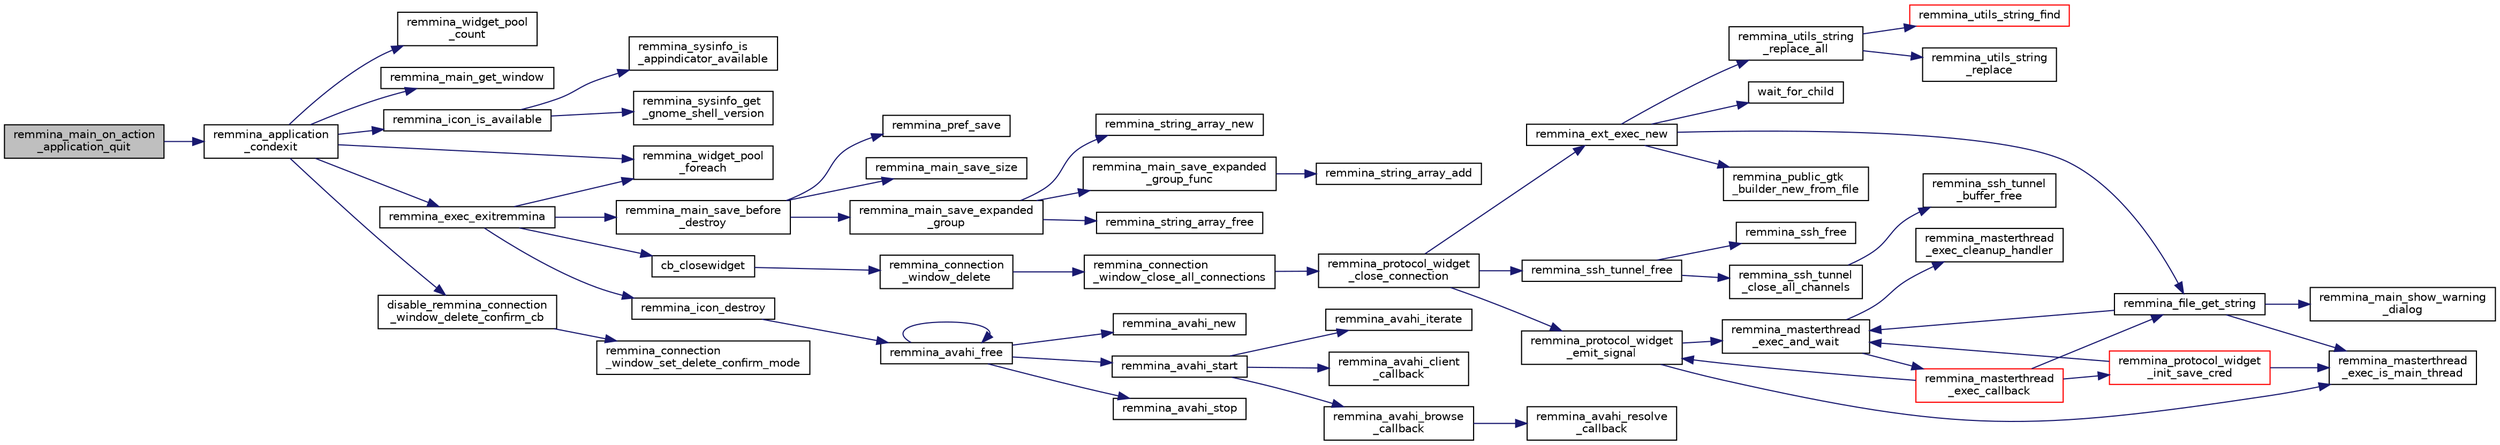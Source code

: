 digraph "remmina_main_on_action_application_quit"
{
  edge [fontname="Helvetica",fontsize="10",labelfontname="Helvetica",labelfontsize="10"];
  node [fontname="Helvetica",fontsize="10",shape=record];
  rankdir="LR";
  Node3509 [label="remmina_main_on_action\l_application_quit",height=0.2,width=0.4,color="black", fillcolor="grey75", style="filled", fontcolor="black"];
  Node3509 -> Node3510 [color="midnightblue",fontsize="10",style="solid",fontname="Helvetica"];
  Node3510 [label="remmina_application\l_condexit",height=0.2,width=0.4,color="black", fillcolor="white", style="filled",URL="$remmina__exec_8c.html#aaa67e07e2426828d7e7b9b30d2038d31"];
  Node3510 -> Node3511 [color="midnightblue",fontsize="10",style="solid",fontname="Helvetica"];
  Node3511 [label="remmina_widget_pool\l_count",height=0.2,width=0.4,color="black", fillcolor="white", style="filled",URL="$remmina__widget__pool_8c.html#a9cbb5b8d01a6d44ba7b46434467c02f8"];
  Node3510 -> Node3512 [color="midnightblue",fontsize="10",style="solid",fontname="Helvetica"];
  Node3512 [label="remmina_main_get_window",height=0.2,width=0.4,color="black", fillcolor="white", style="filled",URL="$remmina__main_8c.html#a7740488de65c0e642895cc9dfba07b6e"];
  Node3510 -> Node3513 [color="midnightblue",fontsize="10",style="solid",fontname="Helvetica"];
  Node3513 [label="remmina_icon_is_available",height=0.2,width=0.4,color="black", fillcolor="white", style="filled",URL="$remmina__icon_8c.html#a42f087b679b43b8a1d36cd9e9781a8b6",tooltip="Determine whenever the Remmina icon is available. "];
  Node3513 -> Node3514 [color="midnightblue",fontsize="10",style="solid",fontname="Helvetica"];
  Node3514 [label="remmina_sysinfo_get\l_gnome_shell_version",height=0.2,width=0.4,color="black", fillcolor="white", style="filled",URL="$remmina__sysinfo_8c.html#a79fd36823613c320001f0cdd2a97490f",tooltip="Query DBUS to get gnome shell version. "];
  Node3513 -> Node3515 [color="midnightblue",fontsize="10",style="solid",fontname="Helvetica"];
  Node3515 [label="remmina_sysinfo_is\l_appindicator_available",height=0.2,width=0.4,color="black", fillcolor="white", style="filled",URL="$remmina__sysinfo_8c.html#ae6ecf91edb905f3b2b39e33e05325590"];
  Node3510 -> Node3516 [color="midnightblue",fontsize="10",style="solid",fontname="Helvetica"];
  Node3516 [label="remmina_exec_exitremmina",height=0.2,width=0.4,color="black", fillcolor="white", style="filled",URL="$remmina__exec_8c.html#a206abe0e916081b29c5faa52330e2271"];
  Node3516 -> Node3517 [color="midnightblue",fontsize="10",style="solid",fontname="Helvetica"];
  Node3517 [label="remmina_main_save_before\l_destroy",height=0.2,width=0.4,color="black", fillcolor="white", style="filled",URL="$remmina__main_8c.html#a009f32092bd1d8dcd8e783d25416f3df"];
  Node3517 -> Node3518 [color="midnightblue",fontsize="10",style="solid",fontname="Helvetica"];
  Node3518 [label="remmina_main_save_size",height=0.2,width=0.4,color="black", fillcolor="white", style="filled",URL="$remmina__main_8c.html#ac448c53d7a2066763d2b747d269f60ee"];
  Node3517 -> Node3519 [color="midnightblue",fontsize="10",style="solid",fontname="Helvetica"];
  Node3519 [label="remmina_main_save_expanded\l_group",height=0.2,width=0.4,color="black", fillcolor="white", style="filled",URL="$remmina__main_8c.html#ad8744dc59ba8072ffdf557b6c94e9f40"];
  Node3519 -> Node3520 [color="midnightblue",fontsize="10",style="solid",fontname="Helvetica"];
  Node3520 [label="remmina_string_array_free",height=0.2,width=0.4,color="black", fillcolor="white", style="filled",URL="$remmina__string__array_8c.html#a8ab78913d299df665a408a8a5ec51bbe"];
  Node3519 -> Node3521 [color="midnightblue",fontsize="10",style="solid",fontname="Helvetica"];
  Node3521 [label="remmina_string_array_new",height=0.2,width=0.4,color="black", fillcolor="white", style="filled",URL="$remmina__string__array_8c.html#aff90e964c6541b1af02adf7ea39e6e02"];
  Node3519 -> Node3522 [color="midnightblue",fontsize="10",style="solid",fontname="Helvetica"];
  Node3522 [label="remmina_main_save_expanded\l_group_func",height=0.2,width=0.4,color="black", fillcolor="white", style="filled",URL="$remmina__main_8c.html#a51880fc109db6457a5d0fc543c2deaf2"];
  Node3522 -> Node3523 [color="midnightblue",fontsize="10",style="solid",fontname="Helvetica"];
  Node3523 [label="remmina_string_array_add",height=0.2,width=0.4,color="black", fillcolor="white", style="filled",URL="$remmina__string__array_8c.html#a2aaacca7db4b86f836486cfb559398f0"];
  Node3517 -> Node3524 [color="midnightblue",fontsize="10",style="solid",fontname="Helvetica"];
  Node3524 [label="remmina_pref_save",height=0.2,width=0.4,color="black", fillcolor="white", style="filled",URL="$remmina__pref_8c.html#a1c614a5e7dc3cd415be6e0a926e26983"];
  Node3516 -> Node3525 [color="midnightblue",fontsize="10",style="solid",fontname="Helvetica"];
  Node3525 [label="remmina_widget_pool\l_foreach",height=0.2,width=0.4,color="black", fillcolor="white", style="filled",URL="$remmina__widget__pool_8c.html#a53fad3994b2550300cfd4fd8bb2a2b5b"];
  Node3516 -> Node3526 [color="midnightblue",fontsize="10",style="solid",fontname="Helvetica"];
  Node3526 [label="cb_closewidget",height=0.2,width=0.4,color="black", fillcolor="white", style="filled",URL="$remmina__exec_8c.html#a0ffd51ed283da4640c920e75e89e694a"];
  Node3526 -> Node3527 [color="midnightblue",fontsize="10",style="solid",fontname="Helvetica"];
  Node3527 [label="remmina_connection\l_window_delete",height=0.2,width=0.4,color="black", fillcolor="white", style="filled",URL="$remmina__connection__window_8c.html#a47242e757b22622e8653643de24fdad9"];
  Node3527 -> Node3528 [color="midnightblue",fontsize="10",style="solid",fontname="Helvetica"];
  Node3528 [label="remmina_connection\l_window_close_all_connections",height=0.2,width=0.4,color="black", fillcolor="white", style="filled",URL="$remmina__connection__window_8c.html#aa684847595283db326fd636735eed231"];
  Node3528 -> Node3529 [color="midnightblue",fontsize="10",style="solid",fontname="Helvetica"];
  Node3529 [label="remmina_protocol_widget\l_close_connection",height=0.2,width=0.4,color="black", fillcolor="white", style="filled",URL="$remmina__protocol__widget_8c.html#a326a430fe4d298e3564d9fd5b7945a82"];
  Node3529 -> Node3530 [color="midnightblue",fontsize="10",style="solid",fontname="Helvetica"];
  Node3530 [label="remmina_protocol_widget\l_emit_signal",height=0.2,width=0.4,color="black", fillcolor="white", style="filled",URL="$remmina__protocol__widget_8c.html#ac3e5a7f14aef4adb2e57d35e9c180b3b"];
  Node3530 -> Node3531 [color="midnightblue",fontsize="10",style="solid",fontname="Helvetica"];
  Node3531 [label="remmina_masterthread\l_exec_is_main_thread",height=0.2,width=0.4,color="black", fillcolor="white", style="filled",URL="$remmina__masterthread__exec_8c.html#a3a52e863a3a3da6da6bb5d36c13b7ff4"];
  Node3530 -> Node3532 [color="midnightblue",fontsize="10",style="solid",fontname="Helvetica"];
  Node3532 [label="remmina_masterthread\l_exec_and_wait",height=0.2,width=0.4,color="black", fillcolor="white", style="filled",URL="$remmina__masterthread__exec_8c.html#a14628c2470cac50e87916a70ea05c97d"];
  Node3532 -> Node3533 [color="midnightblue",fontsize="10",style="solid",fontname="Helvetica"];
  Node3533 [label="remmina_masterthread\l_exec_cleanup_handler",height=0.2,width=0.4,color="black", fillcolor="white", style="filled",URL="$remmina__masterthread__exec_8c.html#a94985f15fd0d27c037824ee90b0ecd3c"];
  Node3532 -> Node3534 [color="midnightblue",fontsize="10",style="solid",fontname="Helvetica"];
  Node3534 [label="remmina_masterthread\l_exec_callback",height=0.2,width=0.4,color="red", fillcolor="white", style="filled",URL="$remmina__masterthread__exec_8c.html#ae5c4d736f1856249c255430e010a179f"];
  Node3534 -> Node3535 [color="midnightblue",fontsize="10",style="solid",fontname="Helvetica"];
  Node3535 [label="remmina_protocol_widget\l_init_save_cred",height=0.2,width=0.4,color="red", fillcolor="white", style="filled",URL="$remmina__protocol__widget_8c.html#a7ac09ee83afa8a1a60cadf56b0ec83a6"];
  Node3535 -> Node3531 [color="midnightblue",fontsize="10",style="solid",fontname="Helvetica"];
  Node3535 -> Node3532 [color="midnightblue",fontsize="10",style="solid",fontname="Helvetica"];
  Node3534 -> Node3558 [color="midnightblue",fontsize="10",style="solid",fontname="Helvetica"];
  Node3558 [label="remmina_file_get_string",height=0.2,width=0.4,color="black", fillcolor="white", style="filled",URL="$remmina__file_8c.html#a8eb1b213d9d08c6ad13683ce05f4355e"];
  Node3558 -> Node3531 [color="midnightblue",fontsize="10",style="solid",fontname="Helvetica"];
  Node3558 -> Node3532 [color="midnightblue",fontsize="10",style="solid",fontname="Helvetica"];
  Node3558 -> Node3538 [color="midnightblue",fontsize="10",style="solid",fontname="Helvetica"];
  Node3538 [label="remmina_main_show_warning\l_dialog",height=0.2,width=0.4,color="black", fillcolor="white", style="filled",URL="$remmina__main_8c.html#ad99b9c0bf2fa8c166a8b4a09e06ffdf7"];
  Node3534 -> Node3530 [color="midnightblue",fontsize="10",style="solid",fontname="Helvetica"];
  Node3529 -> Node3594 [color="midnightblue",fontsize="10",style="solid",fontname="Helvetica"];
  Node3594 [label="remmina_ssh_tunnel_free",height=0.2,width=0.4,color="black", fillcolor="white", style="filled",URL="$remmina__ssh_8c.html#a223f8dd7a678bcec2ece40a2d8f7ea06"];
  Node3594 -> Node3595 [color="midnightblue",fontsize="10",style="solid",fontname="Helvetica"];
  Node3595 [label="remmina_ssh_tunnel\l_close_all_channels",height=0.2,width=0.4,color="black", fillcolor="white", style="filled",URL="$remmina__ssh_8c.html#a0a0aff99448b4eec63bf11d7a4bb9ab7"];
  Node3595 -> Node3596 [color="midnightblue",fontsize="10",style="solid",fontname="Helvetica"];
  Node3596 [label="remmina_ssh_tunnel\l_buffer_free",height=0.2,width=0.4,color="black", fillcolor="white", style="filled",URL="$remmina__ssh_8c.html#a2dc66f410992afe4c2b9ad5bda770d6c"];
  Node3594 -> Node3597 [color="midnightblue",fontsize="10",style="solid",fontname="Helvetica"];
  Node3597 [label="remmina_ssh_free",height=0.2,width=0.4,color="black", fillcolor="white", style="filled",URL="$remmina__ssh_8c.html#acdb9f57d2f9b47913715a8d8a0ea0c02"];
  Node3529 -> Node3598 [color="midnightblue",fontsize="10",style="solid",fontname="Helvetica"];
  Node3598 [label="remmina_ext_exec_new",height=0.2,width=0.4,color="black", fillcolor="white", style="filled",URL="$remmina__ext__exec_8c.html#a7c81795162a70d06294fdf935ea210d7"];
  Node3598 -> Node3558 [color="midnightblue",fontsize="10",style="solid",fontname="Helvetica"];
  Node3598 -> Node3599 [color="midnightblue",fontsize="10",style="solid",fontname="Helvetica"];
  Node3599 [label="remmina_utils_string\l_replace_all",height=0.2,width=0.4,color="black", fillcolor="white", style="filled",URL="$remmina__utils_8c.html#ac804e6111e538ee2fa425b8b6fd1fb66",tooltip="Replaces all occurrences of needle in haystack with replace. "];
  Node3599 -> Node3600 [color="midnightblue",fontsize="10",style="solid",fontname="Helvetica"];
  Node3600 [label="remmina_utils_string_find",height=0.2,width=0.4,color="red", fillcolor="white", style="filled",URL="$remmina__utils_8c.html#a75eb5f79df692dfe4db221d03a5fa355"];
  Node3599 -> Node3602 [color="midnightblue",fontsize="10",style="solid",fontname="Helvetica"];
  Node3602 [label="remmina_utils_string\l_replace",height=0.2,width=0.4,color="black", fillcolor="white", style="filled",URL="$remmina__utils_8c.html#aa6859a61aa28f46591750c9afdef66f4"];
  Node3598 -> Node3603 [color="midnightblue",fontsize="10",style="solid",fontname="Helvetica"];
  Node3603 [label="remmina_public_gtk\l_builder_new_from_file",height=0.2,width=0.4,color="black", fillcolor="white", style="filled",URL="$remmina__public_8c.html#a3031598a6e4f67d1519d8e5afba7da41"];
  Node3598 -> Node3604 [color="midnightblue",fontsize="10",style="solid",fontname="Helvetica"];
  Node3604 [label="wait_for_child",height=0.2,width=0.4,color="black", fillcolor="white", style="filled",URL="$remmina__ext__exec_8c.html#aa063217311c67408819a2c1b86ff92dd"];
  Node3516 -> Node3605 [color="midnightblue",fontsize="10",style="solid",fontname="Helvetica"];
  Node3605 [label="remmina_icon_destroy",height=0.2,width=0.4,color="black", fillcolor="white", style="filled",URL="$remmina__icon_8c.html#a25b1d13f76ddf6a51836d780eda5fab1"];
  Node3605 -> Node3606 [color="midnightblue",fontsize="10",style="solid",fontname="Helvetica"];
  Node3606 [label="remmina_avahi_free",height=0.2,width=0.4,color="black", fillcolor="white", style="filled",URL="$remmina__avahi_8c.html#a2710b09d09507f1c91ba8a2bd01b0436"];
  Node3606 -> Node3607 [color="midnightblue",fontsize="10",style="solid",fontname="Helvetica"];
  Node3607 [label="remmina_avahi_stop",height=0.2,width=0.4,color="black", fillcolor="white", style="filled",URL="$remmina__avahi_8c.html#a74b9962d6ef442e9c0a84293e2eaed30"];
  Node3606 -> Node3608 [color="midnightblue",fontsize="10",style="solid",fontname="Helvetica"];
  Node3608 [label="remmina_avahi_new",height=0.2,width=0.4,color="black", fillcolor="white", style="filled",URL="$remmina__avahi_8c.html#a43319a5eff255c9b41dc8848cea6185f"];
  Node3606 -> Node3609 [color="midnightblue",fontsize="10",style="solid",fontname="Helvetica"];
  Node3609 [label="remmina_avahi_start",height=0.2,width=0.4,color="black", fillcolor="white", style="filled",URL="$remmina__avahi_8c.html#a1ec851b22607dd1171ecdd5cca735b71"];
  Node3609 -> Node3610 [color="midnightblue",fontsize="10",style="solid",fontname="Helvetica"];
  Node3610 [label="remmina_avahi_client\l_callback",height=0.2,width=0.4,color="black", fillcolor="white", style="filled",URL="$remmina__avahi_8c.html#a06890e127f3d58d93e6ba31051c816d7"];
  Node3609 -> Node3611 [color="midnightblue",fontsize="10",style="solid",fontname="Helvetica"];
  Node3611 [label="remmina_avahi_browse\l_callback",height=0.2,width=0.4,color="black", fillcolor="white", style="filled",URL="$remmina__avahi_8c.html#a1275ffa50fdda727520512496ef6f80d"];
  Node3611 -> Node3612 [color="midnightblue",fontsize="10",style="solid",fontname="Helvetica"];
  Node3612 [label="remmina_avahi_resolve\l_callback",height=0.2,width=0.4,color="black", fillcolor="white", style="filled",URL="$remmina__avahi_8c.html#afc3091cc602d3fa0670405c6c17125de"];
  Node3609 -> Node3613 [color="midnightblue",fontsize="10",style="solid",fontname="Helvetica"];
  Node3613 [label="remmina_avahi_iterate",height=0.2,width=0.4,color="black", fillcolor="white", style="filled",URL="$remmina__avahi_8c.html#ab7c9f88b990e204955c7e02f6fee17c9"];
  Node3606 -> Node3606 [color="midnightblue",fontsize="10",style="solid",fontname="Helvetica"];
  Node3510 -> Node3525 [color="midnightblue",fontsize="10",style="solid",fontname="Helvetica"];
  Node3510 -> Node3614 [color="midnightblue",fontsize="10",style="solid",fontname="Helvetica"];
  Node3614 [label="disable_remmina_connection\l_window_delete_confirm_cb",height=0.2,width=0.4,color="black", fillcolor="white", style="filled",URL="$remmina__exec_8c.html#a3a857f545238914d4e021d44c4b15b4f"];
  Node3614 -> Node3615 [color="midnightblue",fontsize="10",style="solid",fontname="Helvetica"];
  Node3615 [label="remmina_connection\l_window_set_delete_confirm_mode",height=0.2,width=0.4,color="black", fillcolor="white", style="filled",URL="$remmina__connection__window_8c.html#aaedb0044bf386cc1ecd815e29684ee64"];
}
